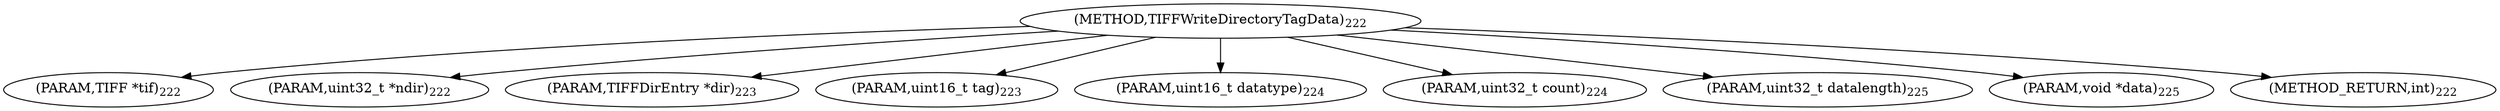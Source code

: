 digraph "TIFFWriteDirectoryTagData" {  
"64373" [label = <(METHOD,TIFFWriteDirectoryTagData)<SUB>222</SUB>> ]
"64374" [label = <(PARAM,TIFF *tif)<SUB>222</SUB>> ]
"64375" [label = <(PARAM,uint32_t *ndir)<SUB>222</SUB>> ]
"64376" [label = <(PARAM,TIFFDirEntry *dir)<SUB>223</SUB>> ]
"64377" [label = <(PARAM,uint16_t tag)<SUB>223</SUB>> ]
"64378" [label = <(PARAM,uint16_t datatype)<SUB>224</SUB>> ]
"64379" [label = <(PARAM,uint32_t count)<SUB>224</SUB>> ]
"64380" [label = <(PARAM,uint32_t datalength)<SUB>225</SUB>> ]
"64381" [label = <(PARAM,void *data)<SUB>225</SUB>> ]
"64382" [label = <(METHOD_RETURN,int)<SUB>222</SUB>> ]
  "64373" -> "64374" 
  "64373" -> "64375" 
  "64373" -> "64376" 
  "64373" -> "64377" 
  "64373" -> "64378" 
  "64373" -> "64379" 
  "64373" -> "64380" 
  "64373" -> "64381" 
  "64373" -> "64382" 
}
